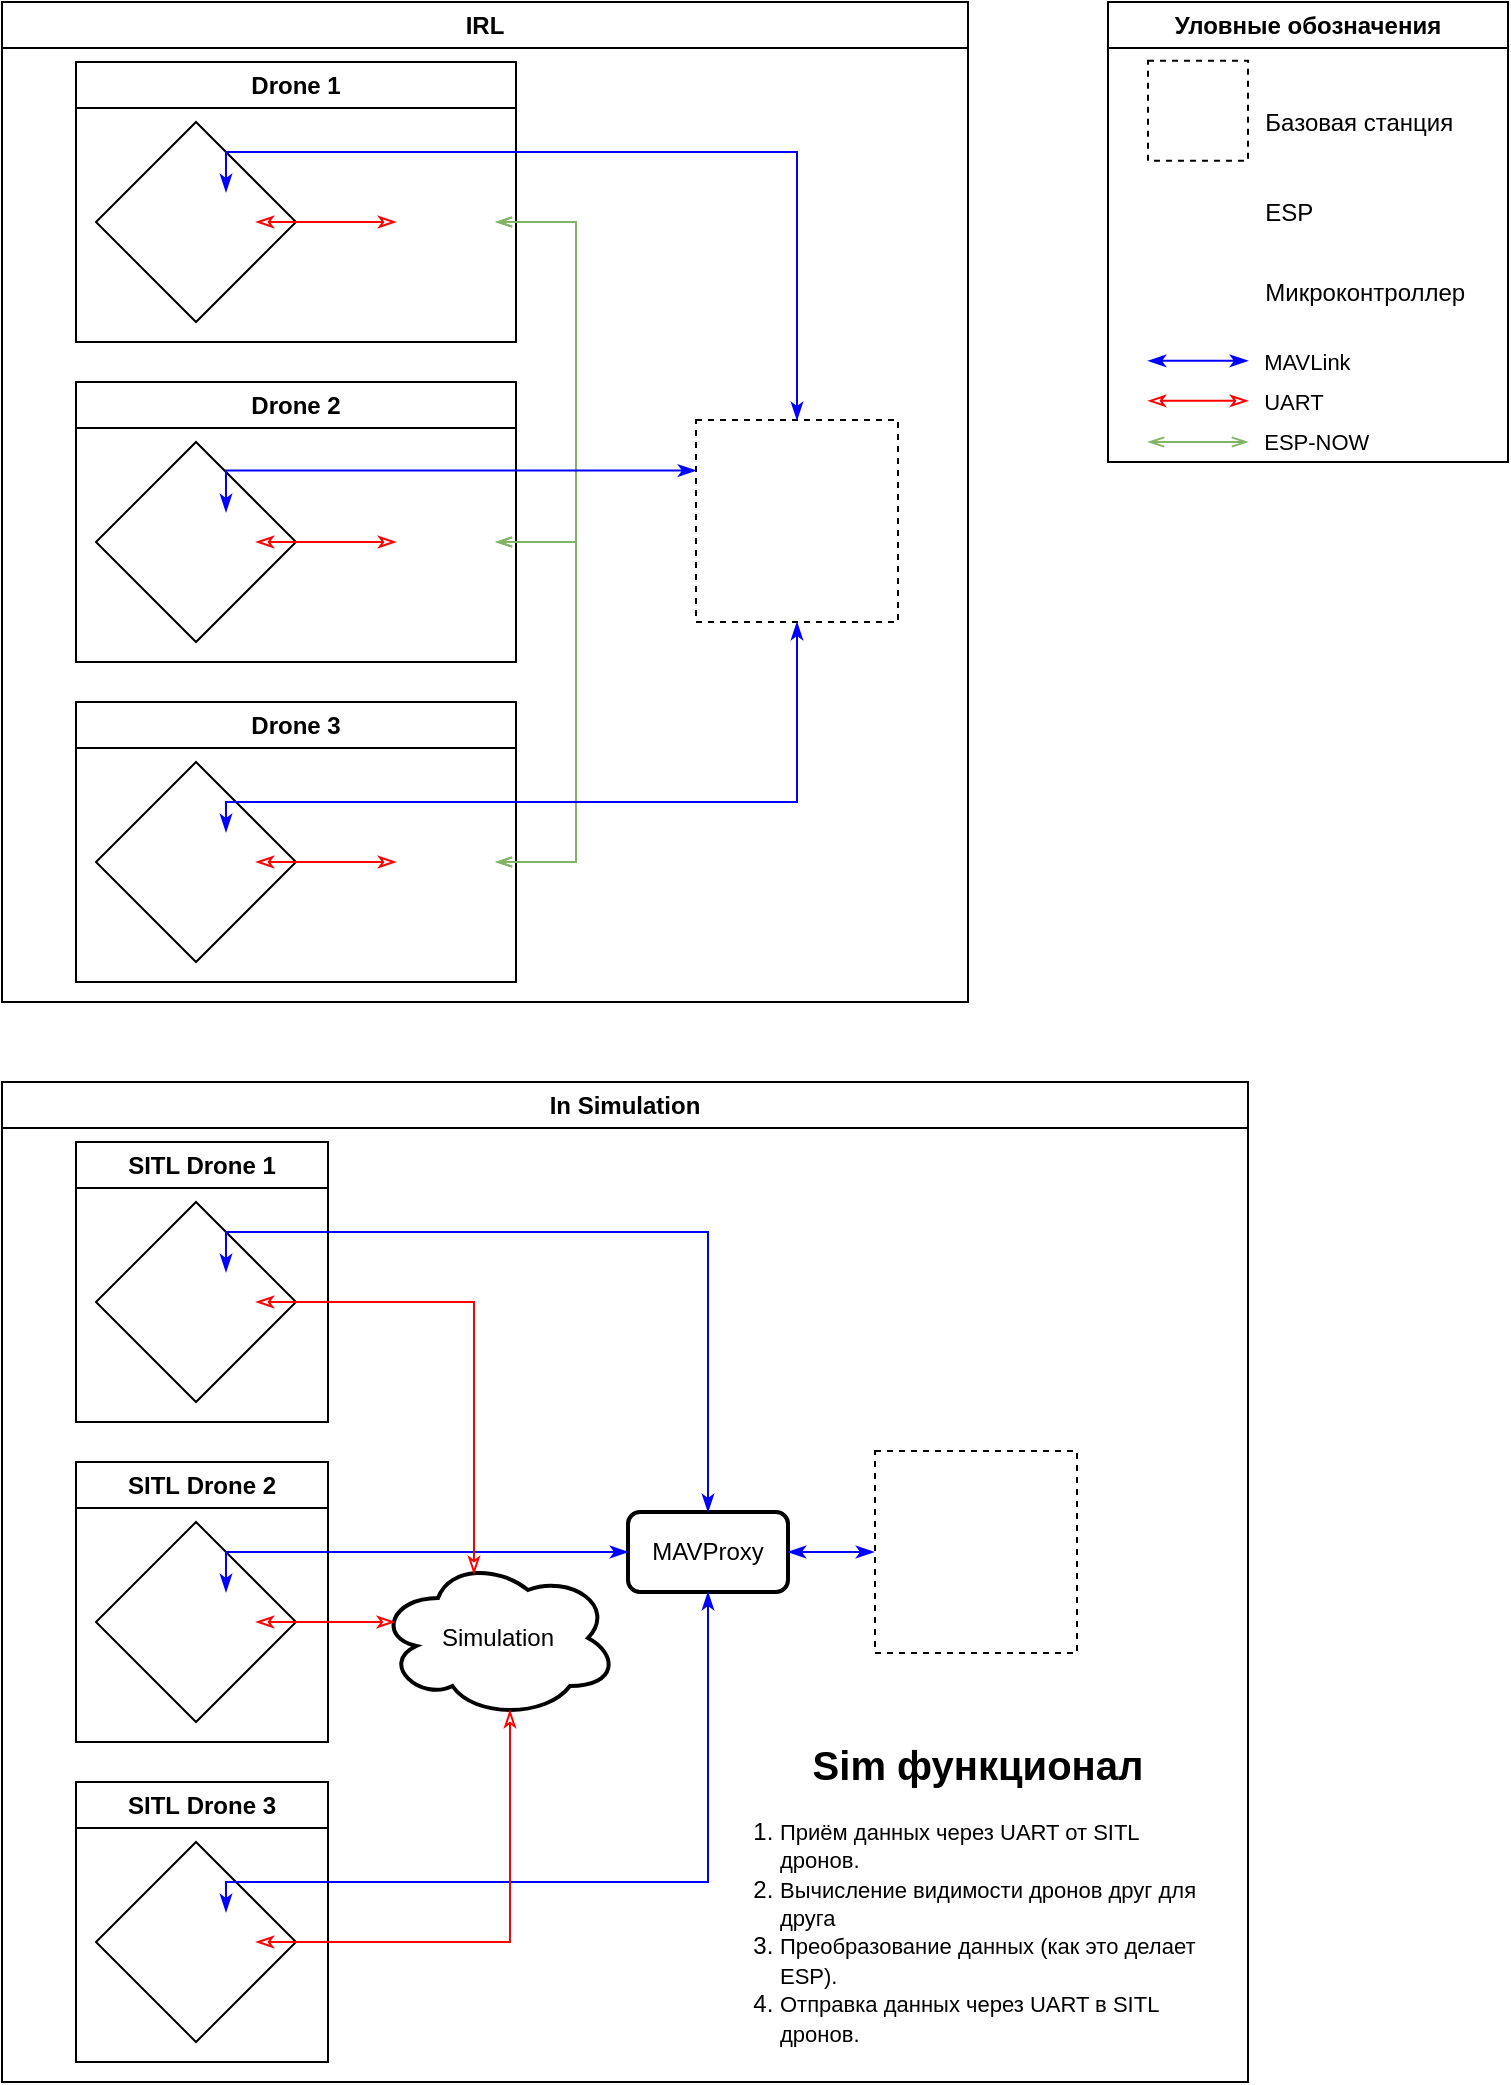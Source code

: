 <mxfile version="26.0.9">
  <diagram name="Страница — 1" id="XASjYnROchEVnQ0i06pS">
    <mxGraphModel dx="1200" dy="673" grid="1" gridSize="10" guides="1" tooltips="1" connect="1" arrows="1" fold="1" page="1" pageScale="1" pageWidth="827" pageHeight="1169" math="0" shadow="0">
      <root>
        <mxCell id="0" />
        <mxCell id="1" parent="0" />
        <mxCell id="AfU-c1p0oRzA97W1R4Gb-15" value="Drone 2" style="swimlane;whiteSpace=wrap;html=1;" parent="1" vertex="1">
          <mxGeometry x="74" y="250" width="220" height="140" as="geometry">
            <mxRectangle x="140" y="230" width="140" height="30" as="alternateBounds" />
          </mxGeometry>
        </mxCell>
        <mxCell id="AfU-c1p0oRzA97W1R4Gb-6" value="" style="rhombus;whiteSpace=wrap;html=1;" parent="AfU-c1p0oRzA97W1R4Gb-15" vertex="1">
          <mxGeometry x="10" y="30" width="100" height="100" as="geometry" />
        </mxCell>
        <mxCell id="AfU-c1p0oRzA97W1R4Gb-9" value="" style="shape=image;verticalLabelPosition=bottom;labelBackgroundColor=default;verticalAlign=top;aspect=fixed;imageAspect=0;image=https://cdn-icons-png.flaticon.com/128/99/99466.png;" parent="AfU-c1p0oRzA97W1R4Gb-15" vertex="1">
          <mxGeometry x="60" y="65" width="30" height="30" as="geometry" />
        </mxCell>
        <mxCell id="AfU-c1p0oRzA97W1R4Gb-7" value="" style="shape=image;verticalLabelPosition=bottom;labelBackgroundColor=default;verticalAlign=top;aspect=fixed;imageAspect=0;image=https://cdn-icons-png.flaticon.com/128/2752/2752877.png;" parent="AfU-c1p0oRzA97W1R4Gb-15" vertex="1">
          <mxGeometry x="160" y="55" width="50" height="50" as="geometry" />
        </mxCell>
        <mxCell id="AfU-c1p0oRzA97W1R4Gb-14" value="" style="edgeStyle=orthogonalEdgeStyle;rounded=0;orthogonalLoop=1;jettySize=auto;html=1;exitX=0;exitY=0.5;exitDx=0;exitDy=0;entryX=1;entryY=0.5;entryDx=0;entryDy=0;startArrow=classicThin;startFill=0;endArrow=classicThin;endFill=0;strokeColor=#FF0000;" parent="AfU-c1p0oRzA97W1R4Gb-15" source="AfU-c1p0oRzA97W1R4Gb-7" target="AfU-c1p0oRzA97W1R4Gb-9" edge="1">
          <mxGeometry x="-0.143" relative="1" as="geometry">
            <mxPoint as="offset" />
          </mxGeometry>
        </mxCell>
        <mxCell id="AfU-c1p0oRzA97W1R4Gb-16" value="Drone 1" style="swimlane;whiteSpace=wrap;html=1;" parent="1" vertex="1">
          <mxGeometry x="74" y="90" width="220" height="140" as="geometry">
            <mxRectangle x="140" y="230" width="140" height="30" as="alternateBounds" />
          </mxGeometry>
        </mxCell>
        <mxCell id="AfU-c1p0oRzA97W1R4Gb-17" value="" style="rhombus;whiteSpace=wrap;html=1;" parent="AfU-c1p0oRzA97W1R4Gb-16" vertex="1">
          <mxGeometry x="10" y="30" width="100" height="100" as="geometry" />
        </mxCell>
        <mxCell id="AfU-c1p0oRzA97W1R4Gb-18" value="" style="shape=image;verticalLabelPosition=bottom;labelBackgroundColor=default;verticalAlign=top;aspect=fixed;imageAspect=0;image=https://cdn-icons-png.flaticon.com/128/99/99466.png;" parent="AfU-c1p0oRzA97W1R4Gb-16" vertex="1">
          <mxGeometry x="60" y="65" width="30" height="30" as="geometry" />
        </mxCell>
        <mxCell id="AfU-c1p0oRzA97W1R4Gb-19" value="" style="shape=image;verticalLabelPosition=bottom;labelBackgroundColor=default;verticalAlign=top;aspect=fixed;imageAspect=0;image=https://cdn-icons-png.flaticon.com/128/2752/2752877.png;" parent="AfU-c1p0oRzA97W1R4Gb-16" vertex="1">
          <mxGeometry x="160" y="55" width="50" height="50" as="geometry" />
        </mxCell>
        <mxCell id="AfU-c1p0oRzA97W1R4Gb-20" value="" style="edgeStyle=orthogonalEdgeStyle;rounded=0;orthogonalLoop=1;jettySize=auto;html=1;exitX=0;exitY=0.5;exitDx=0;exitDy=0;entryX=1;entryY=0.5;entryDx=0;entryDy=0;startArrow=classicThin;startFill=0;endArrow=classicThin;endFill=0;strokeColor=#FF0000;" parent="AfU-c1p0oRzA97W1R4Gb-16" source="AfU-c1p0oRzA97W1R4Gb-19" target="AfU-c1p0oRzA97W1R4Gb-18" edge="1">
          <mxGeometry x="-0.143" relative="1" as="geometry">
            <mxPoint as="offset" />
          </mxGeometry>
        </mxCell>
        <mxCell id="AfU-c1p0oRzA97W1R4Gb-21" value="Drone 3" style="swimlane;whiteSpace=wrap;html=1;" parent="1" vertex="1">
          <mxGeometry x="74" y="410" width="220" height="140" as="geometry">
            <mxRectangle x="140" y="230" width="140" height="30" as="alternateBounds" />
          </mxGeometry>
        </mxCell>
        <mxCell id="AfU-c1p0oRzA97W1R4Gb-22" value="" style="rhombus;whiteSpace=wrap;html=1;" parent="AfU-c1p0oRzA97W1R4Gb-21" vertex="1">
          <mxGeometry x="10" y="30" width="100" height="100" as="geometry" />
        </mxCell>
        <mxCell id="AfU-c1p0oRzA97W1R4Gb-23" value="" style="shape=image;verticalLabelPosition=bottom;labelBackgroundColor=default;verticalAlign=top;aspect=fixed;imageAspect=0;image=https://cdn-icons-png.flaticon.com/128/99/99466.png;" parent="AfU-c1p0oRzA97W1R4Gb-21" vertex="1">
          <mxGeometry x="60" y="65" width="30" height="30" as="geometry" />
        </mxCell>
        <mxCell id="AfU-c1p0oRzA97W1R4Gb-24" value="" style="shape=image;verticalLabelPosition=bottom;labelBackgroundColor=default;verticalAlign=top;aspect=fixed;imageAspect=0;image=https://cdn-icons-png.flaticon.com/128/2752/2752877.png;" parent="AfU-c1p0oRzA97W1R4Gb-21" vertex="1">
          <mxGeometry x="160" y="55" width="50" height="50" as="geometry" />
        </mxCell>
        <mxCell id="AfU-c1p0oRzA97W1R4Gb-25" value="" style="edgeStyle=orthogonalEdgeStyle;rounded=0;orthogonalLoop=1;jettySize=auto;html=1;exitX=0;exitY=0.5;exitDx=0;exitDy=0;entryX=1;entryY=0.5;entryDx=0;entryDy=0;startArrow=classicThin;startFill=0;endArrow=classicThin;endFill=0;strokeColor=#FF0000;" parent="AfU-c1p0oRzA97W1R4Gb-21" source="AfU-c1p0oRzA97W1R4Gb-24" target="AfU-c1p0oRzA97W1R4Gb-23" edge="1">
          <mxGeometry x="-0.143" relative="1" as="geometry">
            <mxPoint as="offset" />
          </mxGeometry>
        </mxCell>
        <mxCell id="AfU-c1p0oRzA97W1R4Gb-26" style="edgeStyle=orthogonalEdgeStyle;rounded=0;orthogonalLoop=1;jettySize=auto;html=1;exitX=1;exitY=0.5;exitDx=0;exitDy=0;entryX=1;entryY=0.5;entryDx=0;entryDy=0;endArrow=openThin;endFill=0;startArrow=openThin;startFill=0;strokeColor=#82b366;fillColor=#d5e8d4;" parent="1" source="AfU-c1p0oRzA97W1R4Gb-19" target="AfU-c1p0oRzA97W1R4Gb-7" edge="1">
          <mxGeometry relative="1" as="geometry">
            <Array as="points">
              <mxPoint x="324" y="170" />
              <mxPoint x="324" y="330" />
            </Array>
          </mxGeometry>
        </mxCell>
        <mxCell id="AfU-c1p0oRzA97W1R4Gb-27" style="edgeStyle=orthogonalEdgeStyle;rounded=0;orthogonalLoop=1;jettySize=auto;html=1;exitX=1;exitY=0.5;exitDx=0;exitDy=0;entryX=1;entryY=0.5;entryDx=0;entryDy=0;endArrow=openThin;endFill=0;startArrow=openThin;startFill=0;strokeColor=#82b366;fillColor=#d5e8d4;" parent="1" source="AfU-c1p0oRzA97W1R4Gb-7" target="AfU-c1p0oRzA97W1R4Gb-24" edge="1">
          <mxGeometry relative="1" as="geometry">
            <mxPoint x="294" y="180" as="sourcePoint" />
            <mxPoint x="294" y="340" as="targetPoint" />
            <Array as="points">
              <mxPoint x="324" y="330" />
              <mxPoint x="324" y="490" />
            </Array>
          </mxGeometry>
        </mxCell>
        <mxCell id="AfU-c1p0oRzA97W1R4Gb-28" value="" style="edgeStyle=orthogonalEdgeStyle;rounded=0;orthogonalLoop=1;jettySize=auto;html=1;exitX=1;exitY=0.5;exitDx=0;exitDy=0;entryX=1;entryY=0.5;entryDx=0;entryDy=0;startArrow=openThin;startFill=0;endArrow=openThin;endFill=0;strokeColor=#82b366;fillColor=#d5e8d4;" parent="1" source="AfU-c1p0oRzA97W1R4Gb-24" target="AfU-c1p0oRzA97W1R4Gb-19" edge="1">
          <mxGeometry relative="1" as="geometry">
            <Array as="points">
              <mxPoint x="324" y="490" />
              <mxPoint x="324" y="170" />
            </Array>
          </mxGeometry>
        </mxCell>
        <mxCell id="AfU-c1p0oRzA97W1R4Gb-30" value="" style="edgeStyle=orthogonalEdgeStyle;rounded=0;orthogonalLoop=1;jettySize=auto;html=1;exitX=0.5;exitY=0;exitDx=0;exitDy=0;entryX=0.5;entryY=0;entryDx=0;entryDy=0;startArrow=classicThin;startFill=1;endArrow=classicThin;endFill=1;strokeColor=#0000FF;" parent="1" source="AfU-c1p0oRzA97W1R4Gb-18" target="AfU-c1p0oRzA97W1R4Gb-29" edge="1">
          <mxGeometry relative="1" as="geometry" />
        </mxCell>
        <mxCell id="AfU-c1p0oRzA97W1R4Gb-31" value="" style="edgeStyle=orthogonalEdgeStyle;rounded=0;orthogonalLoop=1;jettySize=auto;html=1;exitX=0.5;exitY=0;exitDx=0;exitDy=0;entryX=0;entryY=0.25;entryDx=0;entryDy=0;startArrow=classicThin;startFill=1;endArrow=classicThin;endFill=1;strokeColor=#0000FF;" parent="1" source="AfU-c1p0oRzA97W1R4Gb-9" target="AfU-c1p0oRzA97W1R4Gb-29" edge="1">
          <mxGeometry relative="1" as="geometry" />
        </mxCell>
        <mxCell id="AfU-c1p0oRzA97W1R4Gb-32" value="" style="edgeStyle=orthogonalEdgeStyle;rounded=0;orthogonalLoop=1;jettySize=auto;html=1;exitX=0.5;exitY=0;exitDx=0;exitDy=0;entryX=0.5;entryY=1;entryDx=0;entryDy=0;startArrow=classicThin;startFill=1;endArrow=classicThin;endFill=1;strokeColor=#0000FF;" parent="1" source="AfU-c1p0oRzA97W1R4Gb-23" target="AfU-c1p0oRzA97W1R4Gb-29" edge="1">
          <mxGeometry x="0.282" relative="1" as="geometry">
            <Array as="points">
              <mxPoint x="149" y="460" />
              <mxPoint x="435" y="460" />
            </Array>
            <mxPoint as="offset" />
          </mxGeometry>
        </mxCell>
        <mxCell id="AfU-c1p0oRzA97W1R4Gb-43" value="Уловные обозначения" style="swimlane;whiteSpace=wrap;html=1;" parent="1" vertex="1">
          <mxGeometry x="590" y="60" width="200" height="230" as="geometry" />
        </mxCell>
        <mxCell id="AfU-c1p0oRzA97W1R4Gb-37" value="&amp;nbsp; MAVLink" style="edgeStyle=orthogonalEdgeStyle;rounded=0;orthogonalLoop=1;jettySize=auto;html=1;exitX=0.5;exitY=0;exitDx=0;exitDy=0;startArrow=classicThin;startFill=1;endArrow=classicThin;endFill=1;strokeColor=#0000FF;labelPosition=right;verticalLabelPosition=middle;align=left;verticalAlign=middle;" parent="AfU-c1p0oRzA97W1R4Gb-43" edge="1">
          <mxGeometry x="1" y="-1" relative="1" as="geometry">
            <mxPoint x="20" y="179.43" as="sourcePoint" />
            <mxPoint x="70" y="179.43" as="targetPoint" />
            <mxPoint as="offset" />
          </mxGeometry>
        </mxCell>
        <mxCell id="AfU-c1p0oRzA97W1R4Gb-39" value="&amp;nbsp; UART" style="edgeStyle=orthogonalEdgeStyle;rounded=0;orthogonalLoop=1;jettySize=auto;html=1;entryX=1;entryY=0.5;entryDx=0;entryDy=0;startArrow=classicThin;startFill=0;endArrow=classicThin;endFill=0;strokeColor=#FF0000;labelPosition=right;verticalLabelPosition=middle;align=left;verticalAlign=middle;" parent="AfU-c1p0oRzA97W1R4Gb-43" edge="1">
          <mxGeometry x="-1" y="1" relative="1" as="geometry">
            <mxPoint x="70" y="199.43" as="sourcePoint" />
            <mxPoint x="20" y="199.43" as="targetPoint" />
            <mxPoint as="offset" />
          </mxGeometry>
        </mxCell>
        <mxCell id="AfU-c1p0oRzA97W1R4Gb-40" value="     Микроконтроллер" style="shape=image;verticalLabelPosition=middle;labelBackgroundColor=default;verticalAlign=middle;aspect=fixed;imageAspect=0;image=https://cdn-icons-png.flaticon.com/128/99/99466.png;labelPosition=right;align=left;" parent="AfU-c1p0oRzA97W1R4Gb-43" vertex="1">
          <mxGeometry x="30" y="129.43" width="30" height="30" as="geometry" />
        </mxCell>
        <mxCell id="AfU-c1p0oRzA97W1R4Gb-41" value="  ESP" style="shape=image;verticalLabelPosition=middle;labelBackgroundColor=default;verticalAlign=middle;aspect=fixed;imageAspect=0;image=https://cdn-icons-png.flaticon.com/128/2752/2752877.png;labelPosition=right;align=left;" parent="AfU-c1p0oRzA97W1R4Gb-43" vertex="1">
          <mxGeometry x="20" y="79.43" width="50" height="50" as="geometry" />
        </mxCell>
        <mxCell id="FkduWA8ncYVS3PLSWbOL-14" value="  Базовая станция" style="group;labelPosition=right;verticalLabelPosition=middle;align=left;verticalAlign=middle;" vertex="1" connectable="0" parent="AfU-c1p0oRzA97W1R4Gb-43">
          <mxGeometry x="20" y="29.43" width="50" height="60.57" as="geometry" />
        </mxCell>
        <mxCell id="FkduWA8ncYVS3PLSWbOL-15" value="" style="shape=image;verticalLabelPosition=bottom;labelBackgroundColor=default;verticalAlign=top;aspect=fixed;imageAspect=0;image=https://www.shareicon.net/download/2016/02/13/718336_game_512x512.png;imageBorder=default;dashed=1;" vertex="1" parent="FkduWA8ncYVS3PLSWbOL-14">
          <mxGeometry width="50" height="50" as="geometry" />
        </mxCell>
        <mxCell id="AfU-c1p0oRzA97W1R4Gb-44" value="SITL&amp;nbsp;Drone 2" style="swimlane;whiteSpace=wrap;html=1;" parent="1" vertex="1">
          <mxGeometry x="74" y="790" width="126" height="140" as="geometry">
            <mxRectangle x="140" y="230" width="140" height="30" as="alternateBounds" />
          </mxGeometry>
        </mxCell>
        <mxCell id="AfU-c1p0oRzA97W1R4Gb-45" value="" style="rhombus;whiteSpace=wrap;html=1;" parent="AfU-c1p0oRzA97W1R4Gb-44" vertex="1">
          <mxGeometry x="10" y="30" width="100" height="100" as="geometry" />
        </mxCell>
        <mxCell id="AfU-c1p0oRzA97W1R4Gb-46" value="" style="shape=image;verticalLabelPosition=bottom;labelBackgroundColor=default;verticalAlign=top;aspect=fixed;imageAspect=0;image=https://cdn-icons-png.flaticon.com/128/99/99466.png;" parent="AfU-c1p0oRzA97W1R4Gb-44" vertex="1">
          <mxGeometry x="60" y="65" width="30" height="30" as="geometry" />
        </mxCell>
        <mxCell id="AfU-c1p0oRzA97W1R4Gb-49" value="SITL Drone 1" style="swimlane;whiteSpace=wrap;html=1;" parent="1" vertex="1">
          <mxGeometry x="74" y="630" width="126" height="140" as="geometry">
            <mxRectangle x="140" y="230" width="140" height="30" as="alternateBounds" />
          </mxGeometry>
        </mxCell>
        <mxCell id="AfU-c1p0oRzA97W1R4Gb-50" value="" style="rhombus;whiteSpace=wrap;html=1;" parent="AfU-c1p0oRzA97W1R4Gb-49" vertex="1">
          <mxGeometry x="10" y="30" width="100" height="100" as="geometry" />
        </mxCell>
        <mxCell id="AfU-c1p0oRzA97W1R4Gb-51" value="" style="shape=image;verticalLabelPosition=bottom;labelBackgroundColor=default;verticalAlign=top;aspect=fixed;imageAspect=0;image=https://cdn-icons-png.flaticon.com/128/99/99466.png;" parent="AfU-c1p0oRzA97W1R4Gb-49" vertex="1">
          <mxGeometry x="60" y="65" width="30" height="30" as="geometry" />
        </mxCell>
        <mxCell id="AfU-c1p0oRzA97W1R4Gb-54" value="SITL&amp;nbsp;Drone 3" style="swimlane;whiteSpace=wrap;html=1;" parent="1" vertex="1">
          <mxGeometry x="74" y="950" width="126" height="140" as="geometry">
            <mxRectangle x="140" y="230" width="140" height="30" as="alternateBounds" />
          </mxGeometry>
        </mxCell>
        <mxCell id="AfU-c1p0oRzA97W1R4Gb-55" value="" style="rhombus;whiteSpace=wrap;html=1;" parent="AfU-c1p0oRzA97W1R4Gb-54" vertex="1">
          <mxGeometry x="10" y="30" width="100" height="100" as="geometry" />
        </mxCell>
        <mxCell id="AfU-c1p0oRzA97W1R4Gb-56" value="" style="shape=image;verticalLabelPosition=bottom;labelBackgroundColor=default;verticalAlign=top;aspect=fixed;imageAspect=0;image=https://cdn-icons-png.flaticon.com/128/99/99466.png;" parent="AfU-c1p0oRzA97W1R4Gb-54" vertex="1">
          <mxGeometry x="60" y="65" width="30" height="30" as="geometry" />
        </mxCell>
        <mxCell id="AfU-c1p0oRzA97W1R4Gb-66" value="MAVProxy" style="rounded=1;whiteSpace=wrap;html=1;strokeWidth=2;" parent="1" vertex="1">
          <mxGeometry x="350" y="815" width="80" height="40" as="geometry" />
        </mxCell>
        <mxCell id="AfU-c1p0oRzA97W1R4Gb-67" value="" style="edgeStyle=orthogonalEdgeStyle;rounded=0;orthogonalLoop=1;jettySize=auto;html=1;exitX=0.5;exitY=0;exitDx=0;exitDy=0;entryX=0.5;entryY=0;entryDx=0;entryDy=0;startArrow=classicThin;startFill=1;endArrow=classicThin;endFill=1;strokeColor=#0000FF;" parent="1" source="AfU-c1p0oRzA97W1R4Gb-51" target="AfU-c1p0oRzA97W1R4Gb-66" edge="1">
          <mxGeometry relative="1" as="geometry">
            <mxPoint x="159" y="705" as="sourcePoint" />
            <mxPoint x="615" y="819" as="targetPoint" />
          </mxGeometry>
        </mxCell>
        <mxCell id="AfU-c1p0oRzA97W1R4Gb-68" value="" style="edgeStyle=orthogonalEdgeStyle;rounded=0;orthogonalLoop=1;jettySize=auto;html=1;exitX=0.5;exitY=0;exitDx=0;exitDy=0;entryX=0;entryY=0.5;entryDx=0;entryDy=0;startArrow=classicThin;startFill=1;endArrow=classicThin;endFill=1;strokeColor=#0000FF;" parent="1" source="AfU-c1p0oRzA97W1R4Gb-46" target="AfU-c1p0oRzA97W1R4Gb-66" edge="1">
          <mxGeometry relative="1" as="geometry">
            <mxPoint x="174" y="720" as="sourcePoint" />
            <mxPoint x="370" y="860" as="targetPoint" />
          </mxGeometry>
        </mxCell>
        <mxCell id="AfU-c1p0oRzA97W1R4Gb-69" value="" style="edgeStyle=orthogonalEdgeStyle;rounded=0;orthogonalLoop=1;jettySize=auto;html=1;exitX=0.5;exitY=0;exitDx=0;exitDy=0;entryX=0.5;entryY=1;entryDx=0;entryDy=0;startArrow=classicThin;startFill=1;endArrow=classicThin;endFill=1;strokeColor=#0000FF;" parent="1" source="AfU-c1p0oRzA97W1R4Gb-56" target="AfU-c1p0oRzA97W1R4Gb-66" edge="1">
          <mxGeometry relative="1" as="geometry">
            <mxPoint x="190" y="1029.76" as="sourcePoint" />
            <mxPoint x="346" y="1029.76" as="targetPoint" />
            <Array as="points">
              <mxPoint x="149" y="1000" />
              <mxPoint x="390" y="1000" />
            </Array>
          </mxGeometry>
        </mxCell>
        <mxCell id="AfU-c1p0oRzA97W1R4Gb-74" value="" style="edgeStyle=orthogonalEdgeStyle;rounded=0;orthogonalLoop=1;jettySize=auto;html=1;exitX=1;exitY=0.5;exitDx=0;exitDy=0;entryX=0;entryY=0.5;entryDx=0;entryDy=0;startArrow=classicThin;startFill=1;endArrow=classicThin;endFill=1;strokeColor=#0000FF;" parent="1" source="AfU-c1p0oRzA97W1R4Gb-66" edge="1">
          <mxGeometry relative="1" as="geometry">
            <mxPoint x="420" y="869.58" as="sourcePoint" />
            <mxPoint x="473" y="835" as="targetPoint" />
          </mxGeometry>
        </mxCell>
        <mxCell id="AfU-c1p0oRzA97W1R4Gb-77" value="Simulation" style="ellipse;shape=cloud;whiteSpace=wrap;html=1;strokeWidth=2;" parent="1" vertex="1">
          <mxGeometry x="225" y="838" width="120" height="80" as="geometry" />
        </mxCell>
        <mxCell id="AfU-c1p0oRzA97W1R4Gb-79" value="" style="edgeStyle=orthogonalEdgeStyle;rounded=0;orthogonalLoop=1;jettySize=auto;html=1;exitX=0.4;exitY=0.1;exitDx=0;exitDy=0;entryX=1;entryY=0.5;entryDx=0;entryDy=0;startArrow=classicThin;startFill=0;endArrow=classicThin;endFill=0;strokeColor=#FF0000;exitPerimeter=0;" parent="1" source="AfU-c1p0oRzA97W1R4Gb-77" target="AfU-c1p0oRzA97W1R4Gb-51" edge="1">
          <mxGeometry x="-0.143" relative="1" as="geometry">
            <mxPoint x="364" y="695" as="sourcePoint" />
            <mxPoint x="294" y="695" as="targetPoint" />
            <mxPoint as="offset" />
            <Array as="points">
              <mxPoint x="273" y="710" />
            </Array>
          </mxGeometry>
        </mxCell>
        <mxCell id="AfU-c1p0oRzA97W1R4Gb-80" value="" style="edgeStyle=orthogonalEdgeStyle;rounded=0;orthogonalLoop=1;jettySize=auto;html=1;entryX=1;entryY=0.5;entryDx=0;entryDy=0;startArrow=classicThin;startFill=0;endArrow=classicThin;endFill=0;strokeColor=#FF0000;exitX=0.07;exitY=0.4;exitDx=0;exitDy=0;exitPerimeter=0;" parent="1" source="AfU-c1p0oRzA97W1R4Gb-77" target="AfU-c1p0oRzA97W1R4Gb-46" edge="1">
          <mxGeometry x="-0.143" relative="1" as="geometry">
            <mxPoint x="433" y="907" as="sourcePoint" />
            <mxPoint x="174" y="870" as="targetPoint" />
            <mxPoint as="offset" />
            <Array as="points" />
          </mxGeometry>
        </mxCell>
        <mxCell id="AfU-c1p0oRzA97W1R4Gb-81" value="" style="edgeStyle=orthogonalEdgeStyle;rounded=0;orthogonalLoop=1;jettySize=auto;html=1;exitX=0.55;exitY=0.95;exitDx=0;exitDy=0;entryX=1;entryY=0.5;entryDx=0;entryDy=0;startArrow=classicThin;startFill=0;endArrow=classicThin;endFill=0;strokeColor=#FF0000;exitPerimeter=0;" parent="1" source="AfU-c1p0oRzA97W1R4Gb-77" target="AfU-c1p0oRzA97W1R4Gb-56" edge="1">
          <mxGeometry x="-0.143" relative="1" as="geometry">
            <mxPoint x="459" y="1098" as="sourcePoint" />
            <mxPoint x="200" y="1030" as="targetPoint" />
            <mxPoint as="offset" />
            <Array as="points">
              <mxPoint x="291" y="1030" />
            </Array>
          </mxGeometry>
        </mxCell>
        <mxCell id="AfU-c1p0oRzA97W1R4Gb-82" value="&lt;h1 style=&quot;text-align: center; margin-top: 0px; margin-bottom: 0px;&quot;&gt;&lt;font style=&quot;font-size: 20px;&quot;&gt;Sim функционал&lt;/font&gt;&lt;/h1&gt;&lt;p&gt;&lt;/p&gt;&lt;ol style=&quot;padding-left: 20px;&quot;&gt;&lt;li style=&quot;&quot;&gt;&lt;span style=&quot;background-color: transparent; color: light-dark(rgb(0, 0, 0), rgb(255, 255, 255));&quot;&gt;&lt;font style=&quot;font-size: 11px;&quot;&gt;Приём данных через UART от SITL дронов.&lt;/font&gt;&lt;/span&gt;&lt;/li&gt;&lt;li style=&quot;&quot;&gt;&lt;span style=&quot;background-color: transparent; color: light-dark(rgb(0, 0, 0), rgb(255, 255, 255));&quot;&gt;&lt;font style=&quot;font-size: 11px;&quot;&gt;Вычисление видимости дронов друг для друга&lt;/font&gt;&lt;/span&gt;&lt;/li&gt;&lt;li style=&quot;&quot;&gt;&lt;span style=&quot;background-color: transparent; color: light-dark(rgb(0, 0, 0), rgb(255, 255, 255));&quot;&gt;&lt;font style=&quot;font-size: 11px;&quot;&gt;Преобразование данных (как это делает ESP).&lt;/font&gt;&lt;/span&gt;&lt;/li&gt;&lt;li style=&quot;&quot;&gt;&lt;span style=&quot;background-color: transparent; color: light-dark(rgb(0, 0, 0), rgb(255, 255, 255));&quot;&gt;&lt;font style=&quot;font-size: 11px;&quot;&gt;Отправка данных через UART в SITL дронов.&lt;/font&gt;&lt;/span&gt;&lt;/li&gt;&lt;/ol&gt;&lt;p&gt;&lt;/p&gt;" style="text;html=1;whiteSpace=wrap;overflow=hidden;rounded=0;" parent="1" vertex="1">
          <mxGeometry x="404" y="920" width="240" height="170" as="geometry" />
        </mxCell>
        <mxCell id="AfU-c1p0oRzA97W1R4Gb-83" value="IRL" style="swimlane;whiteSpace=wrap;html=1;" parent="1" vertex="1">
          <mxGeometry x="37" y="60" width="483" height="500" as="geometry" />
        </mxCell>
        <mxCell id="AfU-c1p0oRzA97W1R4Gb-84" value="In Simulation" style="swimlane;whiteSpace=wrap;html=1;" parent="1" vertex="1">
          <mxGeometry x="37" y="600" width="623" height="500" as="geometry" />
        </mxCell>
        <mxCell id="FkduWA8ncYVS3PLSWbOL-12" value="" style="shape=image;verticalLabelPosition=bottom;labelBackgroundColor=default;verticalAlign=top;aspect=fixed;imageAspect=0;image=https://www.shareicon.net/download/2016/02/13/718336_game_512x512.png;imageBorder=default;dashed=1;" vertex="1" parent="AfU-c1p0oRzA97W1R4Gb-84">
          <mxGeometry x="436.5" y="184.5" width="101" height="101" as="geometry" />
        </mxCell>
        <mxCell id="AfU-c1p0oRzA97W1R4Gb-85" value="&amp;nbsp; ESP-NOW" style="edgeStyle=orthogonalEdgeStyle;rounded=0;orthogonalLoop=1;jettySize=auto;html=1;endArrow=openThin;endFill=0;startArrow=openThin;startFill=0;strokeColor=#82b366;fillColor=#d5e8d4;labelPosition=right;verticalLabelPosition=middle;align=left;verticalAlign=middle;" parent="1" edge="1">
          <mxGeometry x="1" relative="1" as="geometry">
            <mxPoint x="610" y="280" as="sourcePoint" />
            <mxPoint x="660" y="280" as="targetPoint" />
            <Array as="points">
              <mxPoint x="660" y="280" />
              <mxPoint x="660" y="280" />
            </Array>
            <mxPoint as="offset" />
          </mxGeometry>
        </mxCell>
        <mxCell id="AfU-c1p0oRzA97W1R4Gb-29" value="" style="shape=image;verticalLabelPosition=bottom;labelBackgroundColor=default;verticalAlign=top;aspect=fixed;imageAspect=0;image=https://www.shareicon.net/download/2016/02/13/718336_game_512x512.png;imageBorder=default;dashed=1;" parent="1" vertex="1">
          <mxGeometry x="384" y="269" width="101" height="101" as="geometry" />
        </mxCell>
      </root>
    </mxGraphModel>
  </diagram>
</mxfile>
